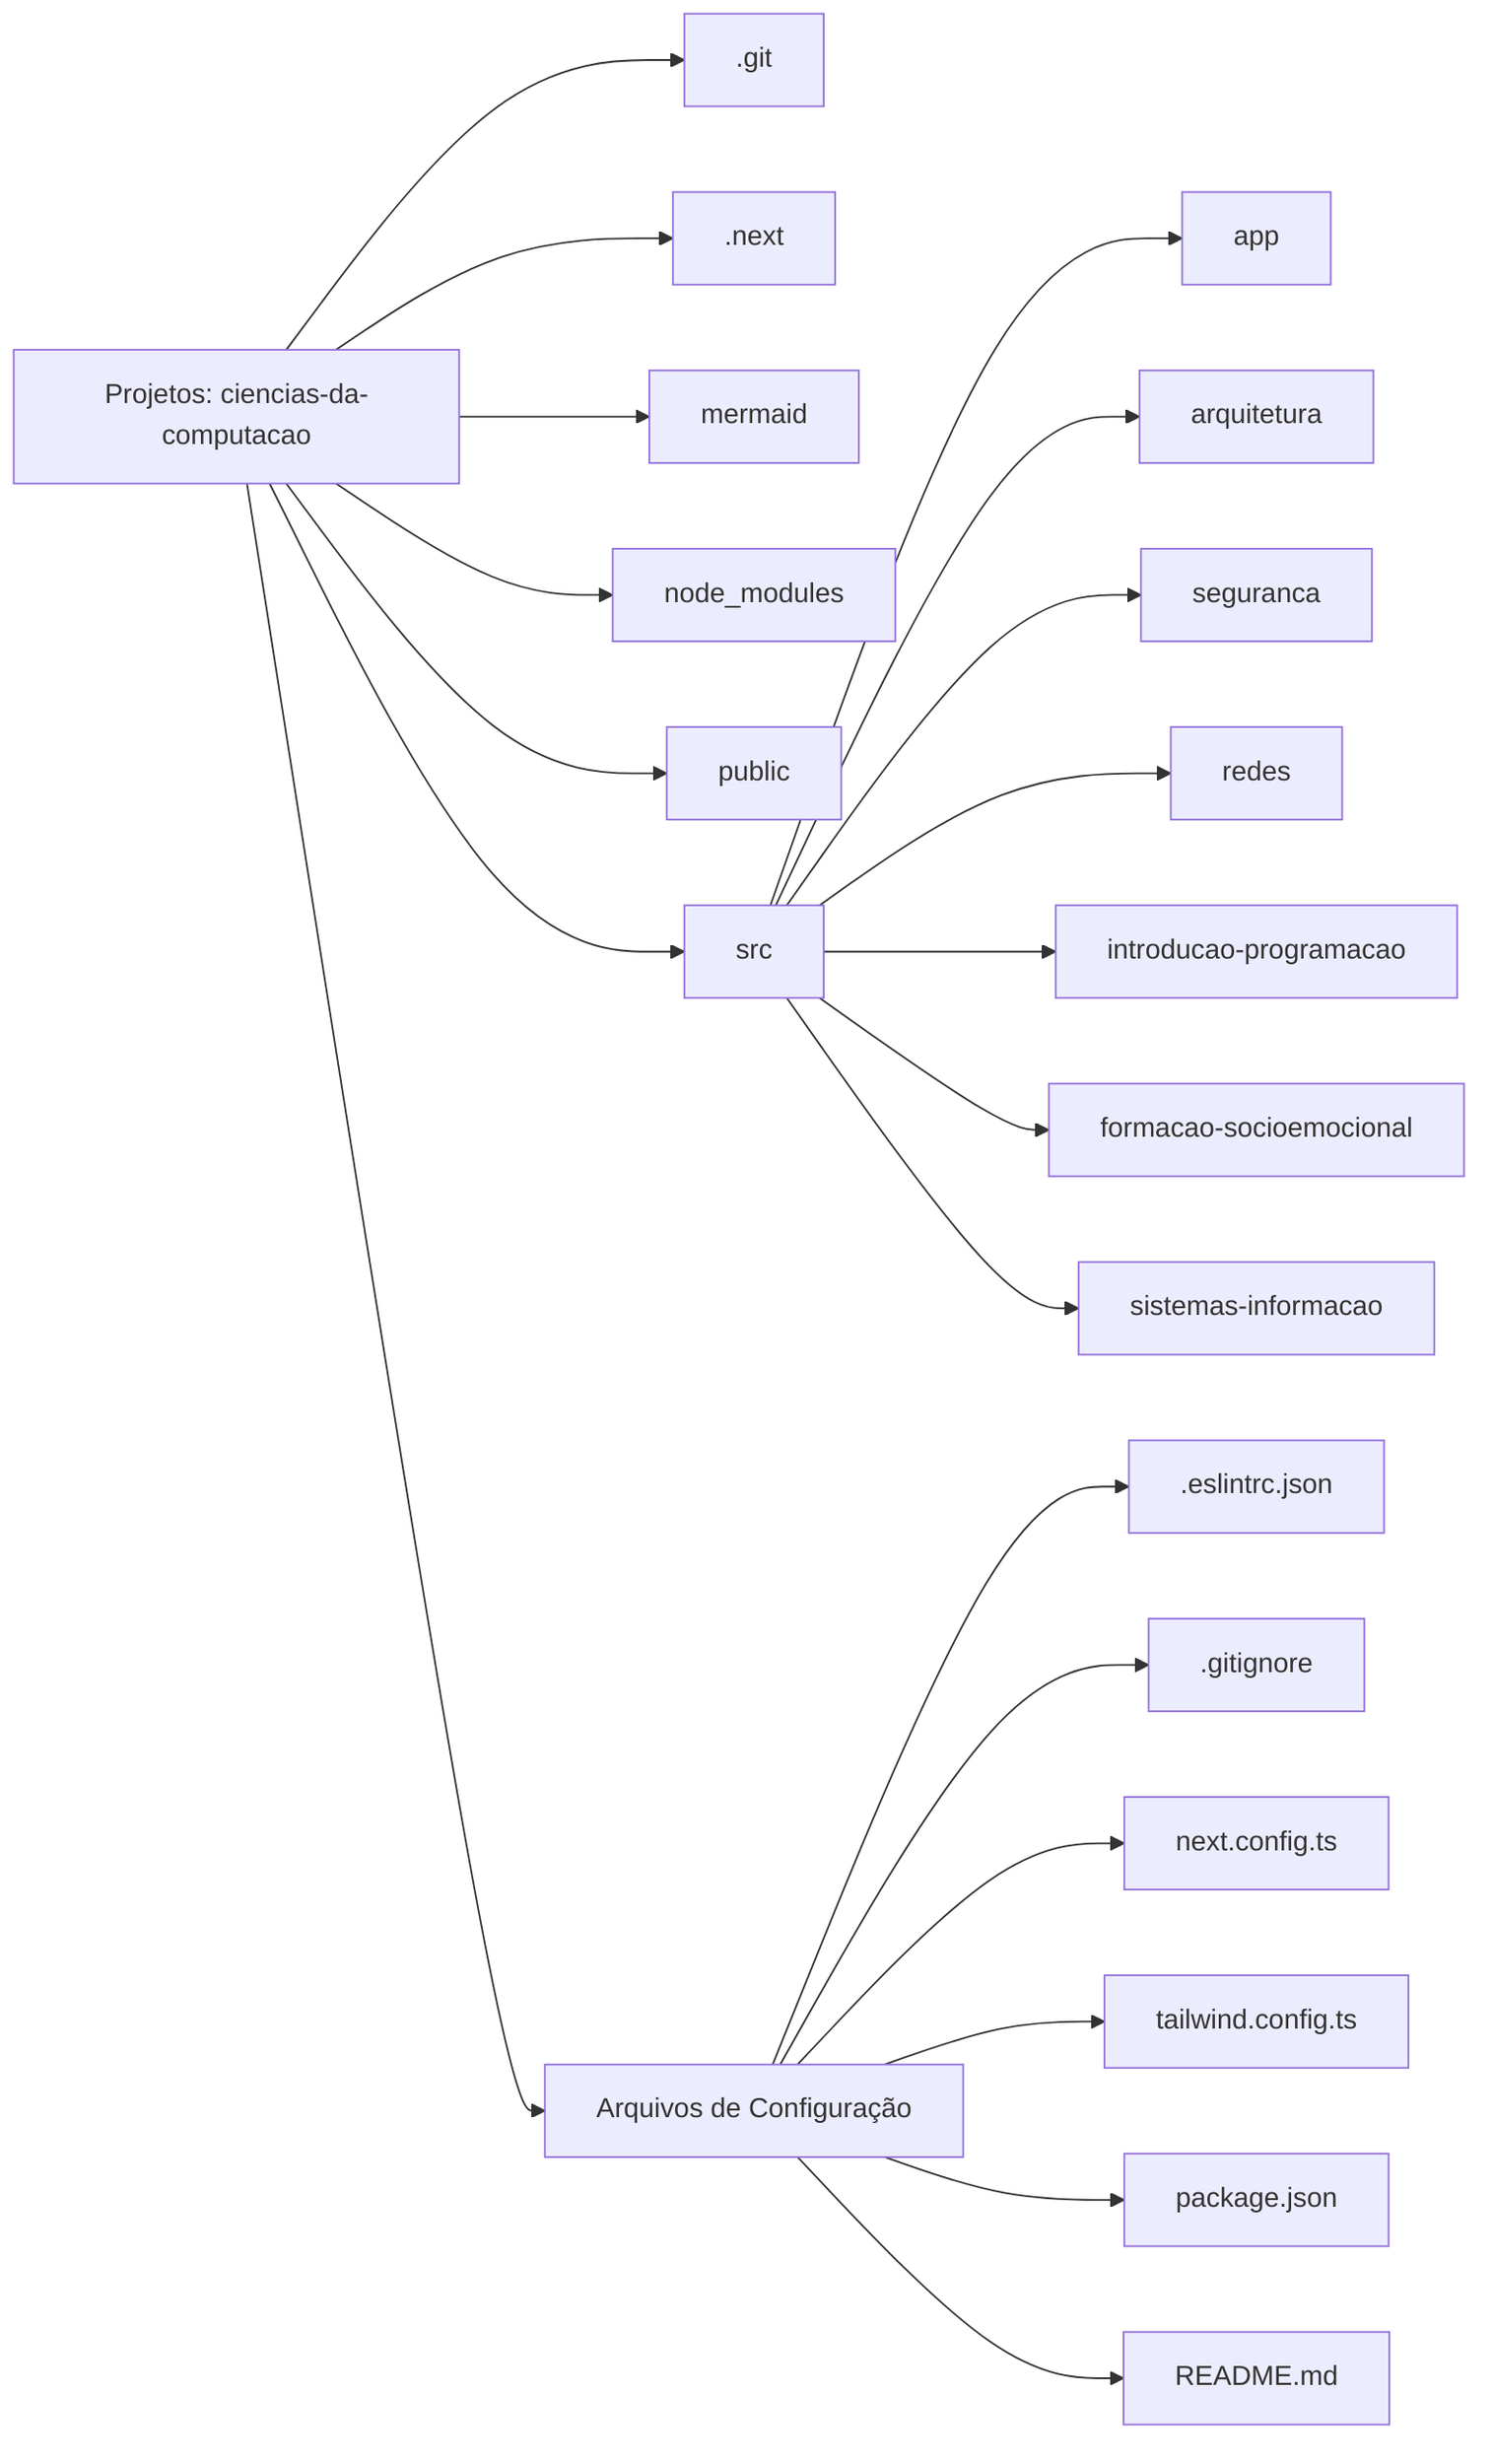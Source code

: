 graph LR
    root[Projetos: ciencias-da-computacao]
    
    root --> git[.git]
    root --> next[.next]
    root --> mermaid[mermaid]
    root --> node_modules[node_modules]
    root --> public[public]
    root --> src[src]
    root --> config[Arquivos de Configuração]
    
    config --> eslint[.eslintrc.json]
    config --> gitignore[.gitignore]
    config --> nextConfig[next.config.ts]
    config --> tailwind[tailwind.config.ts]
    config --> packageJSON[package.json]
    config --> readme[README.md]

    src --> app[app]
    src --> arquitetura[arquitetura]
    src --> seguranca[seguranca]
    src --> redes[redes]
    src --> introducao[introducao-programacao]
    src --> formacao[formacao-socioemocional]
    src --> sistemas[sistemas-informacao]